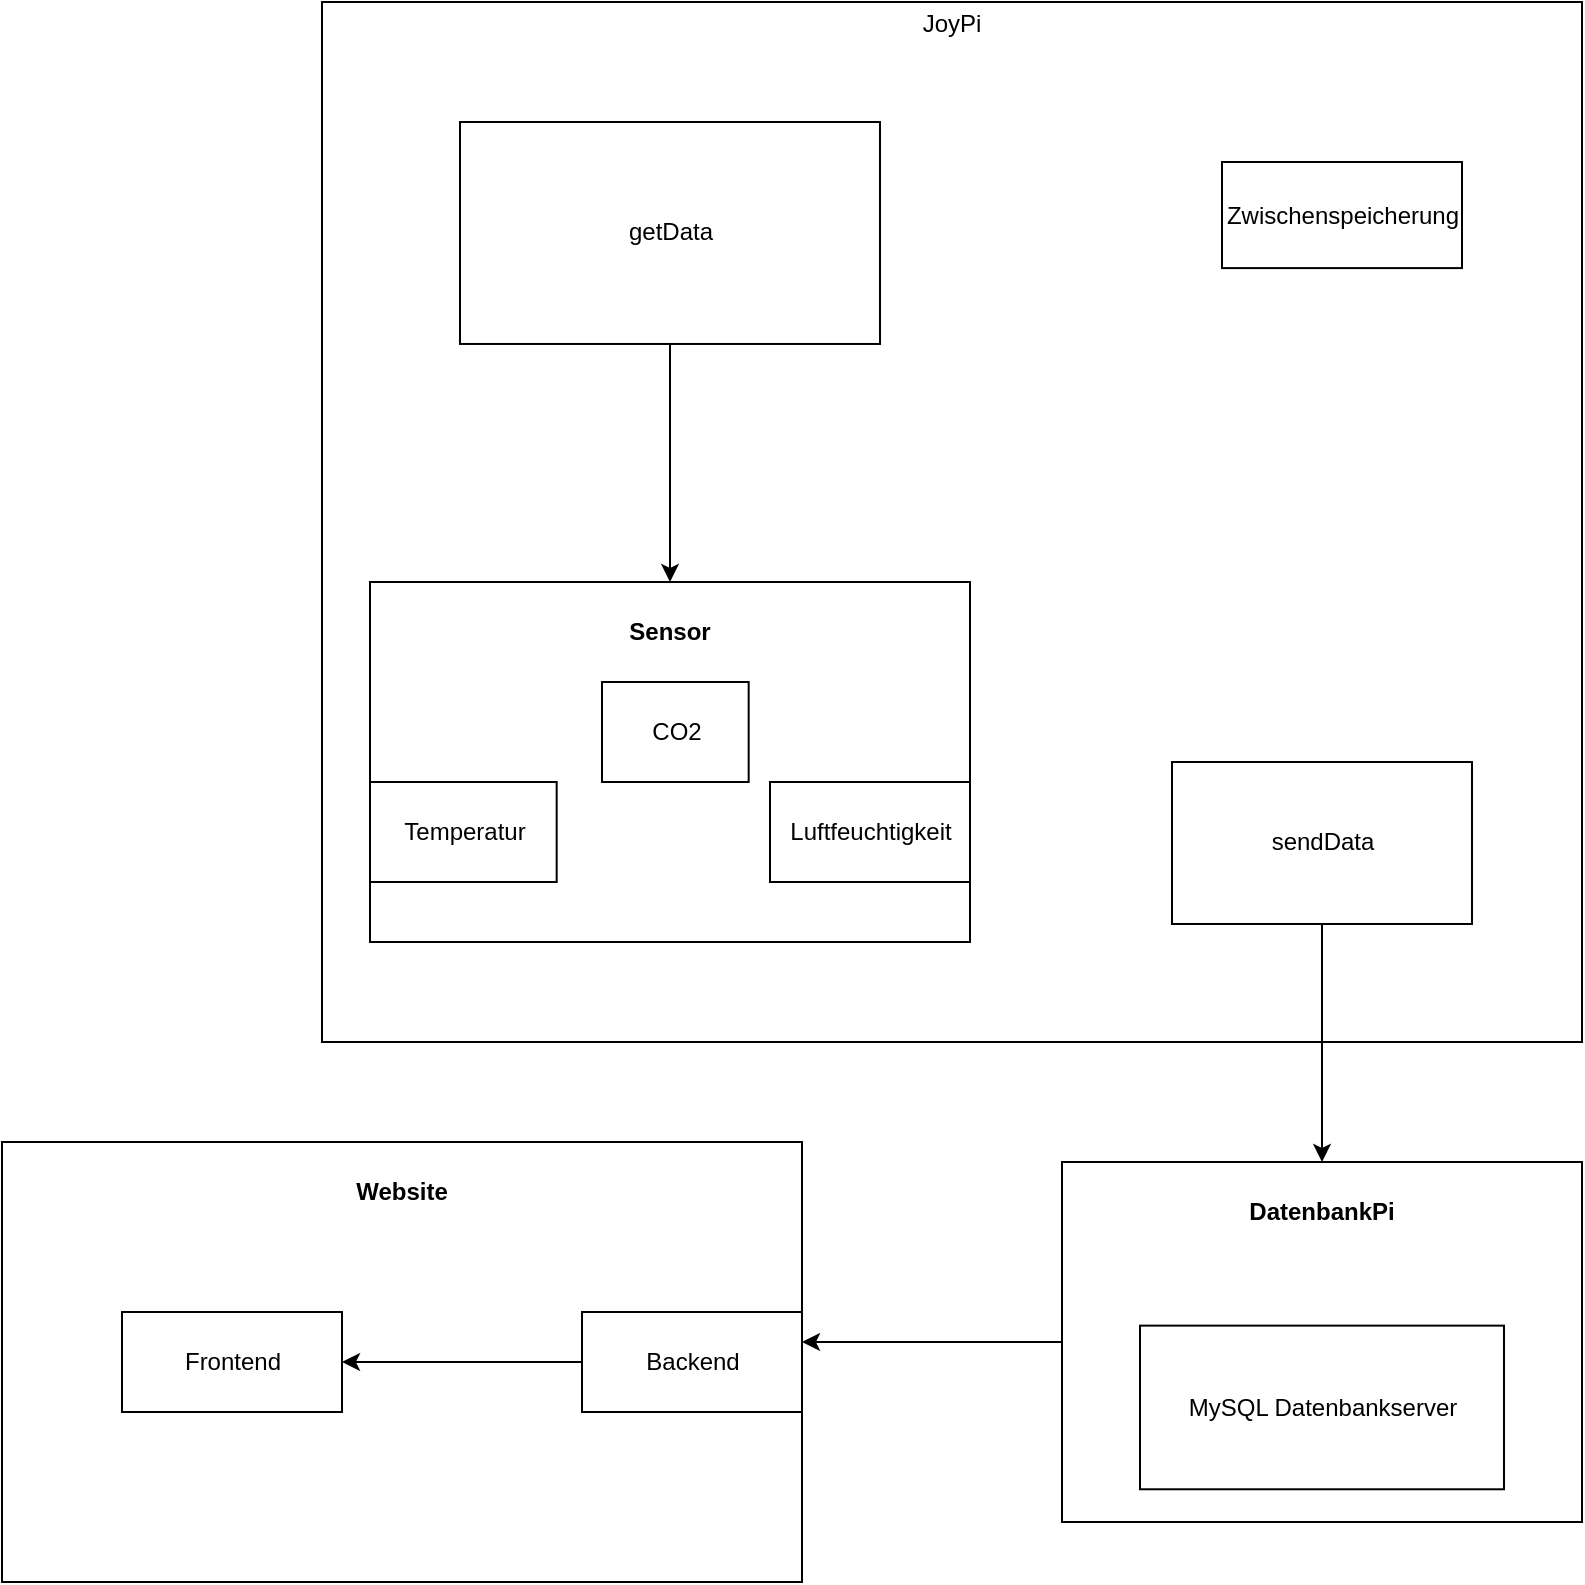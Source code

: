 <mxfile version="15.3.7" type="device"><diagram id="QaayaLesNpSen7Vb5PfX" name="Seite-1"><mxGraphModel dx="1677" dy="1228" grid="1" gridSize="10" guides="1" tooltips="1" connect="1" arrows="1" fold="1" page="1" pageScale="1" pageWidth="827" pageHeight="1169" math="0" shadow="0"><root><mxCell id="0"/><mxCell id="1" parent="0"/><mxCell id="kB80YD6heowtN4biHrte-11" value="" style="group;fillColor=#D5E8D4;strokeColor=#82b366;" vertex="1" connectable="0" parent="1"><mxGeometry x="160" y="90" width="630" height="520" as="geometry"/></mxCell><mxCell id="kB80YD6heowtN4biHrte-7" value="&lt;p style=&quot;margin: 0px ; margin-top: 4px ; text-align: center&quot;&gt;JoyPi&lt;/p&gt;" style="verticalAlign=top;align=left;overflow=fill;fontSize=12;fontFamily=Helvetica;html=1;" vertex="1" parent="kB80YD6heowtN4biHrte-11"><mxGeometry width="630" height="520" as="geometry"/></mxCell><mxCell id="kB80YD6heowtN4biHrte-35" style="edgeStyle=orthogonalEdgeStyle;rounded=0;orthogonalLoop=1;jettySize=auto;html=1;" edge="1" parent="kB80YD6heowtN4biHrte-11" source="kB80YD6heowtN4biHrte-8" target="kB80YD6heowtN4biHrte-13"><mxGeometry relative="1" as="geometry"/></mxCell><mxCell id="kB80YD6heowtN4biHrte-8" value="getData" style="html=1;" vertex="1" parent="kB80YD6heowtN4biHrte-11"><mxGeometry x="69" y="59.999" width="210" height="110.986" as="geometry"/></mxCell><mxCell id="kB80YD6heowtN4biHrte-10" value="sendData" style="html=1;" vertex="1" parent="kB80YD6heowtN4biHrte-11"><mxGeometry x="425" y="380" width="150" height="80.99" as="geometry"/></mxCell><mxCell id="kB80YD6heowtN4biHrte-18" value="Zwischenspeicherung" style="html=1;" vertex="1" parent="kB80YD6heowtN4biHrte-11"><mxGeometry x="450" y="80" width="120" height="53.05" as="geometry"/></mxCell><mxCell id="kB80YD6heowtN4biHrte-17" value="" style="group" vertex="1" connectable="0" parent="kB80YD6heowtN4biHrte-11"><mxGeometry y="270" width="300" height="180" as="geometry"/></mxCell><mxCell id="kB80YD6heowtN4biHrte-13" value="&lt;p style=&quot;margin: 0px ; margin-top: 4px ; text-align: center&quot;&gt;&lt;br&gt;&lt;b&gt;Sensor&lt;/b&gt;&lt;/p&gt;&lt;p style=&quot;margin: 0px ; margin-top: 4px ; text-align: center&quot;&gt;&lt;b&gt;&lt;br&gt;&lt;/b&gt;&lt;/p&gt;" style="verticalAlign=top;align=left;overflow=fill;fontSize=12;fontFamily=Helvetica;html=1;" vertex="1" parent="kB80YD6heowtN4biHrte-17"><mxGeometry x="24" y="20" width="300" height="180" as="geometry"/></mxCell><mxCell id="kB80YD6heowtN4biHrte-15" value="CO2" style="html=1;" vertex="1" parent="kB80YD6heowtN4biHrte-17"><mxGeometry x="140" y="70" width="73.333" height="50" as="geometry"/></mxCell><mxCell id="kB80YD6heowtN4biHrte-16" value="Luftfeuchtigkeit" style="html=1;" vertex="1" parent="kB80YD6heowtN4biHrte-17"><mxGeometry x="224" y="120" width="100" height="50" as="geometry"/></mxCell><mxCell id="kB80YD6heowtN4biHrte-14" value="Temperatur" style="html=1;" vertex="1" parent="kB80YD6heowtN4biHrte-17"><mxGeometry x="24" y="120" width="93.34" height="50" as="geometry"/></mxCell><mxCell id="kB80YD6heowtN4biHrte-12" value="" style="group;fillColor=#d5e8d4;strokeColor=#82b366;" vertex="1" connectable="0" parent="1"><mxGeometry x="530" y="670" width="260" height="180" as="geometry"/></mxCell><mxCell id="kB80YD6heowtN4biHrte-1" value="&lt;p style=&quot;margin: 0px ; margin-top: 4px ; text-align: center&quot;&gt;&lt;br&gt;&lt;b&gt;DatenbankPi&lt;/b&gt;&lt;/p&gt;" style="verticalAlign=top;align=left;overflow=fill;fontSize=12;fontFamily=Helvetica;html=1;" vertex="1" parent="kB80YD6heowtN4biHrte-12"><mxGeometry width="260" height="180" as="geometry"/></mxCell><mxCell id="kB80YD6heowtN4biHrte-3" value="MySQL Datenbankserver" style="html=1;" vertex="1" parent="kB80YD6heowtN4biHrte-12"><mxGeometry x="39" y="81.818" width="182" height="81.818" as="geometry"/></mxCell><mxCell id="kB80YD6heowtN4biHrte-33" value="" style="group" vertex="1" connectable="0" parent="1"><mxGeometry y="660" width="400" height="220" as="geometry"/></mxCell><mxCell id="kB80YD6heowtN4biHrte-27" value="&lt;p style=&quot;margin: 0px ; margin-top: 4px ; text-align: center&quot;&gt;&lt;br&gt;&lt;b&gt;Website&lt;/b&gt;&lt;/p&gt;" style="verticalAlign=top;align=left;overflow=fill;fontSize=12;fontFamily=Helvetica;html=1;" vertex="1" parent="kB80YD6heowtN4biHrte-33"><mxGeometry width="400" height="220" as="geometry"/></mxCell><mxCell id="kB80YD6heowtN4biHrte-28" value="Frontend" style="html=1;" vertex="1" parent="kB80YD6heowtN4biHrte-33"><mxGeometry x="60" y="85" width="110" height="50" as="geometry"/></mxCell><mxCell id="kB80YD6heowtN4biHrte-29" value="Backend" style="html=1;" vertex="1" parent="kB80YD6heowtN4biHrte-33"><mxGeometry x="290" y="85" width="110" height="50" as="geometry"/></mxCell><mxCell id="kB80YD6heowtN4biHrte-32" style="edgeStyle=orthogonalEdgeStyle;rounded=0;orthogonalLoop=1;jettySize=auto;html=1;" edge="1" parent="kB80YD6heowtN4biHrte-33" source="kB80YD6heowtN4biHrte-29" target="kB80YD6heowtN4biHrte-28"><mxGeometry relative="1" as="geometry"/></mxCell><mxCell id="kB80YD6heowtN4biHrte-37" style="edgeStyle=orthogonalEdgeStyle;rounded=0;orthogonalLoop=1;jettySize=auto;html=1;" edge="1" parent="1" source="kB80YD6heowtN4biHrte-10" target="kB80YD6heowtN4biHrte-1"><mxGeometry relative="1" as="geometry"/></mxCell><mxCell id="kB80YD6heowtN4biHrte-39" style="edgeStyle=orthogonalEdgeStyle;rounded=0;orthogonalLoop=1;jettySize=auto;html=1;" edge="1" parent="1" source="kB80YD6heowtN4biHrte-1"><mxGeometry relative="1" as="geometry"><mxPoint x="400" y="760" as="targetPoint"/></mxGeometry></mxCell></root></mxGraphModel></diagram></mxfile>